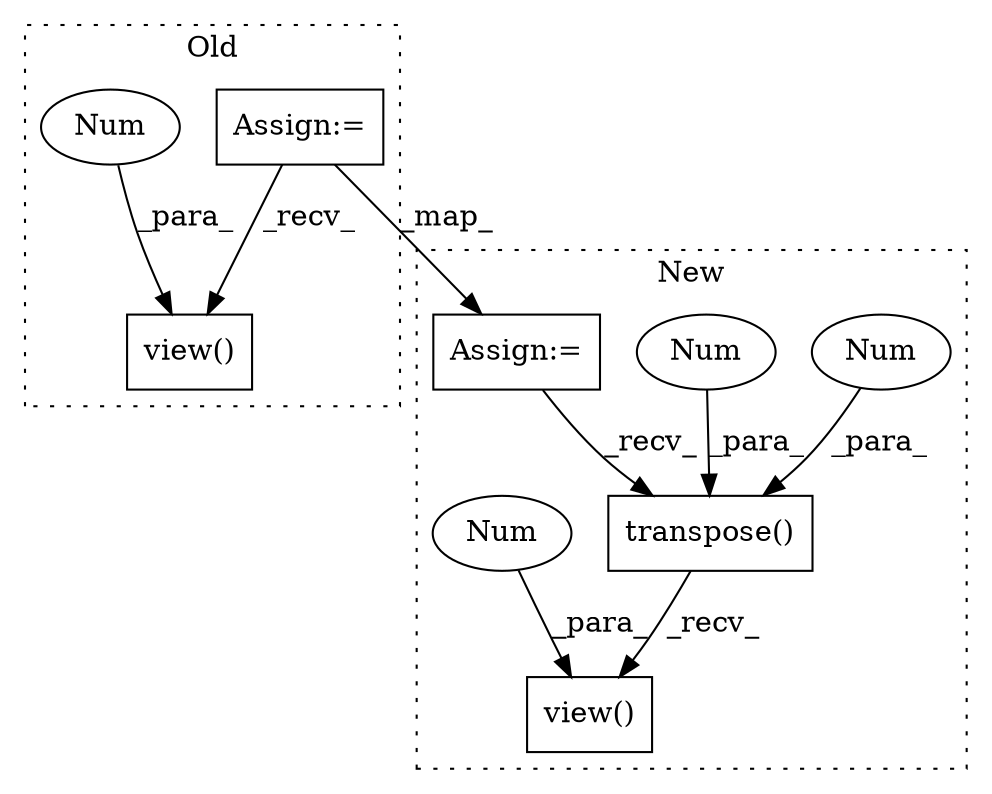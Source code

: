digraph G {
subgraph cluster0 {
1 [label="view()" a="75" s="14088,14119" l="23,1" shape="box"];
5 [label="Num" a="76" s="14117" l="2" shape="ellipse"];
7 [label="Assign:=" a="68" s="13989" l="3" shape="box"];
label = "Old";
style="dotted";
}
subgraph cluster1 {
2 [label="transpose()" a="75" s="13929,13945" l="12,1" shape="box"];
3 [label="Num" a="76" s="13941" l="1" shape="ellipse"];
4 [label="Num" a="76" s="13944" l="1" shape="ellipse"];
6 [label="Assign:=" a="68" s="13899" l="3" shape="box"];
8 [label="view()" a="75" s="13929,13960" l="23,1" shape="box"];
9 [label="Num" a="76" s="13958" l="2" shape="ellipse"];
label = "New";
style="dotted";
}
2 -> 8 [label="_recv_"];
3 -> 2 [label="_para_"];
4 -> 2 [label="_para_"];
5 -> 1 [label="_para_"];
6 -> 2 [label="_recv_"];
7 -> 6 [label="_map_"];
7 -> 1 [label="_recv_"];
9 -> 8 [label="_para_"];
}